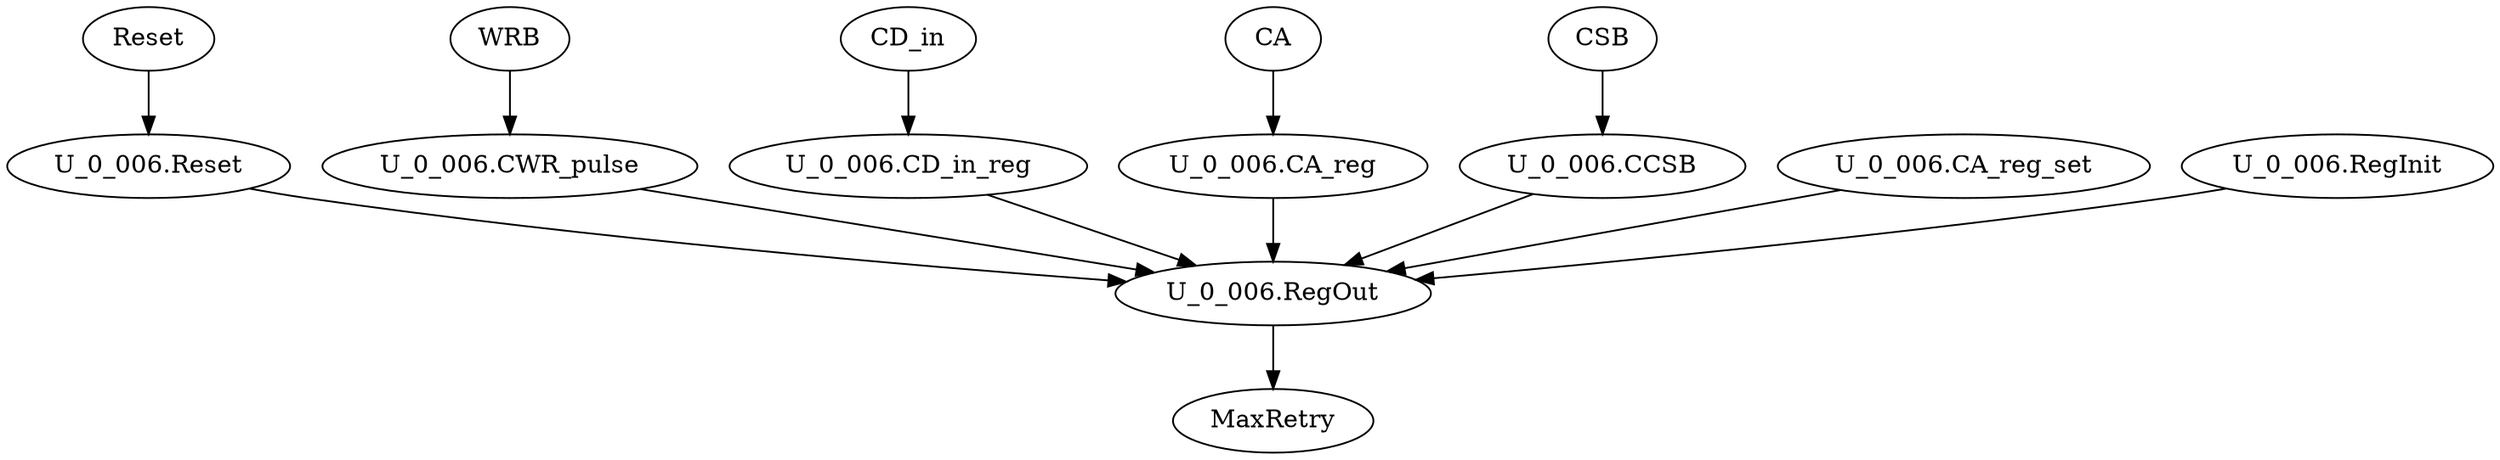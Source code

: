 strict digraph "" {
	Reset	 [complexity=1,
		importance=0.0308170945521,
		rank=0.0308170945521];
	"U_0_006.Reset"	 [complexity=1,
		importance=0.029063591725,
		rank=0.029063591725];
	Reset -> "U_0_006.Reset";
	WRB	 [complexity=4,
		importance=0.0171685902472,
		rank=0.00429214756179];
	"U_0_006.CWR_pulse"	 [complexity=4,
		importance=0.01541508742,
		rank=0.00385377185501];
	WRB -> "U_0_006.CWR_pulse";
	CD_in	 [complexity=2,
		importance=0.0171830953522,
		rank=0.00859154767611];
	"U_0_006.CD_in_reg"	 [complexity=2,
		importance=0.0154295925251,
		rank=0.00771479626255];
	CD_in -> "U_0_006.CD_in_reg";
	CA	 [complexity=4,
		importance=0.0171685902472,
		rank=0.00429214756179];
	"U_0_006.CA_reg"	 [complexity=4,
		importance=0.01541508742,
		rank=0.00385377185501];
	CA -> "U_0_006.CA_reg";
	CSB	 [complexity=4,
		importance=0.0171685902472,
		rank=0.00429214756179];
	"U_0_006.CCSB"	 [complexity=4,
		importance=0.01541508742,
		rank=0.00385377185501];
	CSB -> "U_0_006.CCSB";
	"U_0_006.RegOut"	 [complexity=0,
		importance=0.0136486911662,
		rank=0.0];
	"U_0_006.CWR_pulse" -> "U_0_006.RegOut";
	"U_0_006.CA_reg_set"	 [complexity=4,
		importance=0.0154021939933,
		rank=0.00385054849833];
	"U_0_006.CA_reg_set" -> "U_0_006.RegOut";
	MaxRetry	 [complexity=0,
		importance=0.00571852560641,
		rank=0.0];
	"U_0_006.RegInit"	 [complexity=2,
		importance=0.0154021939933,
		rank=0.00770109699667];
	"U_0_006.RegInit" -> "U_0_006.RegOut";
	"U_0_006.CA_reg" -> "U_0_006.RegOut";
	"U_0_006.CD_in_reg" -> "U_0_006.RegOut";
	"U_0_006.RegOut" -> MaxRetry;
	"U_0_006.Reset" -> "U_0_006.RegOut";
	"U_0_006.CCSB" -> "U_0_006.RegOut";
}
